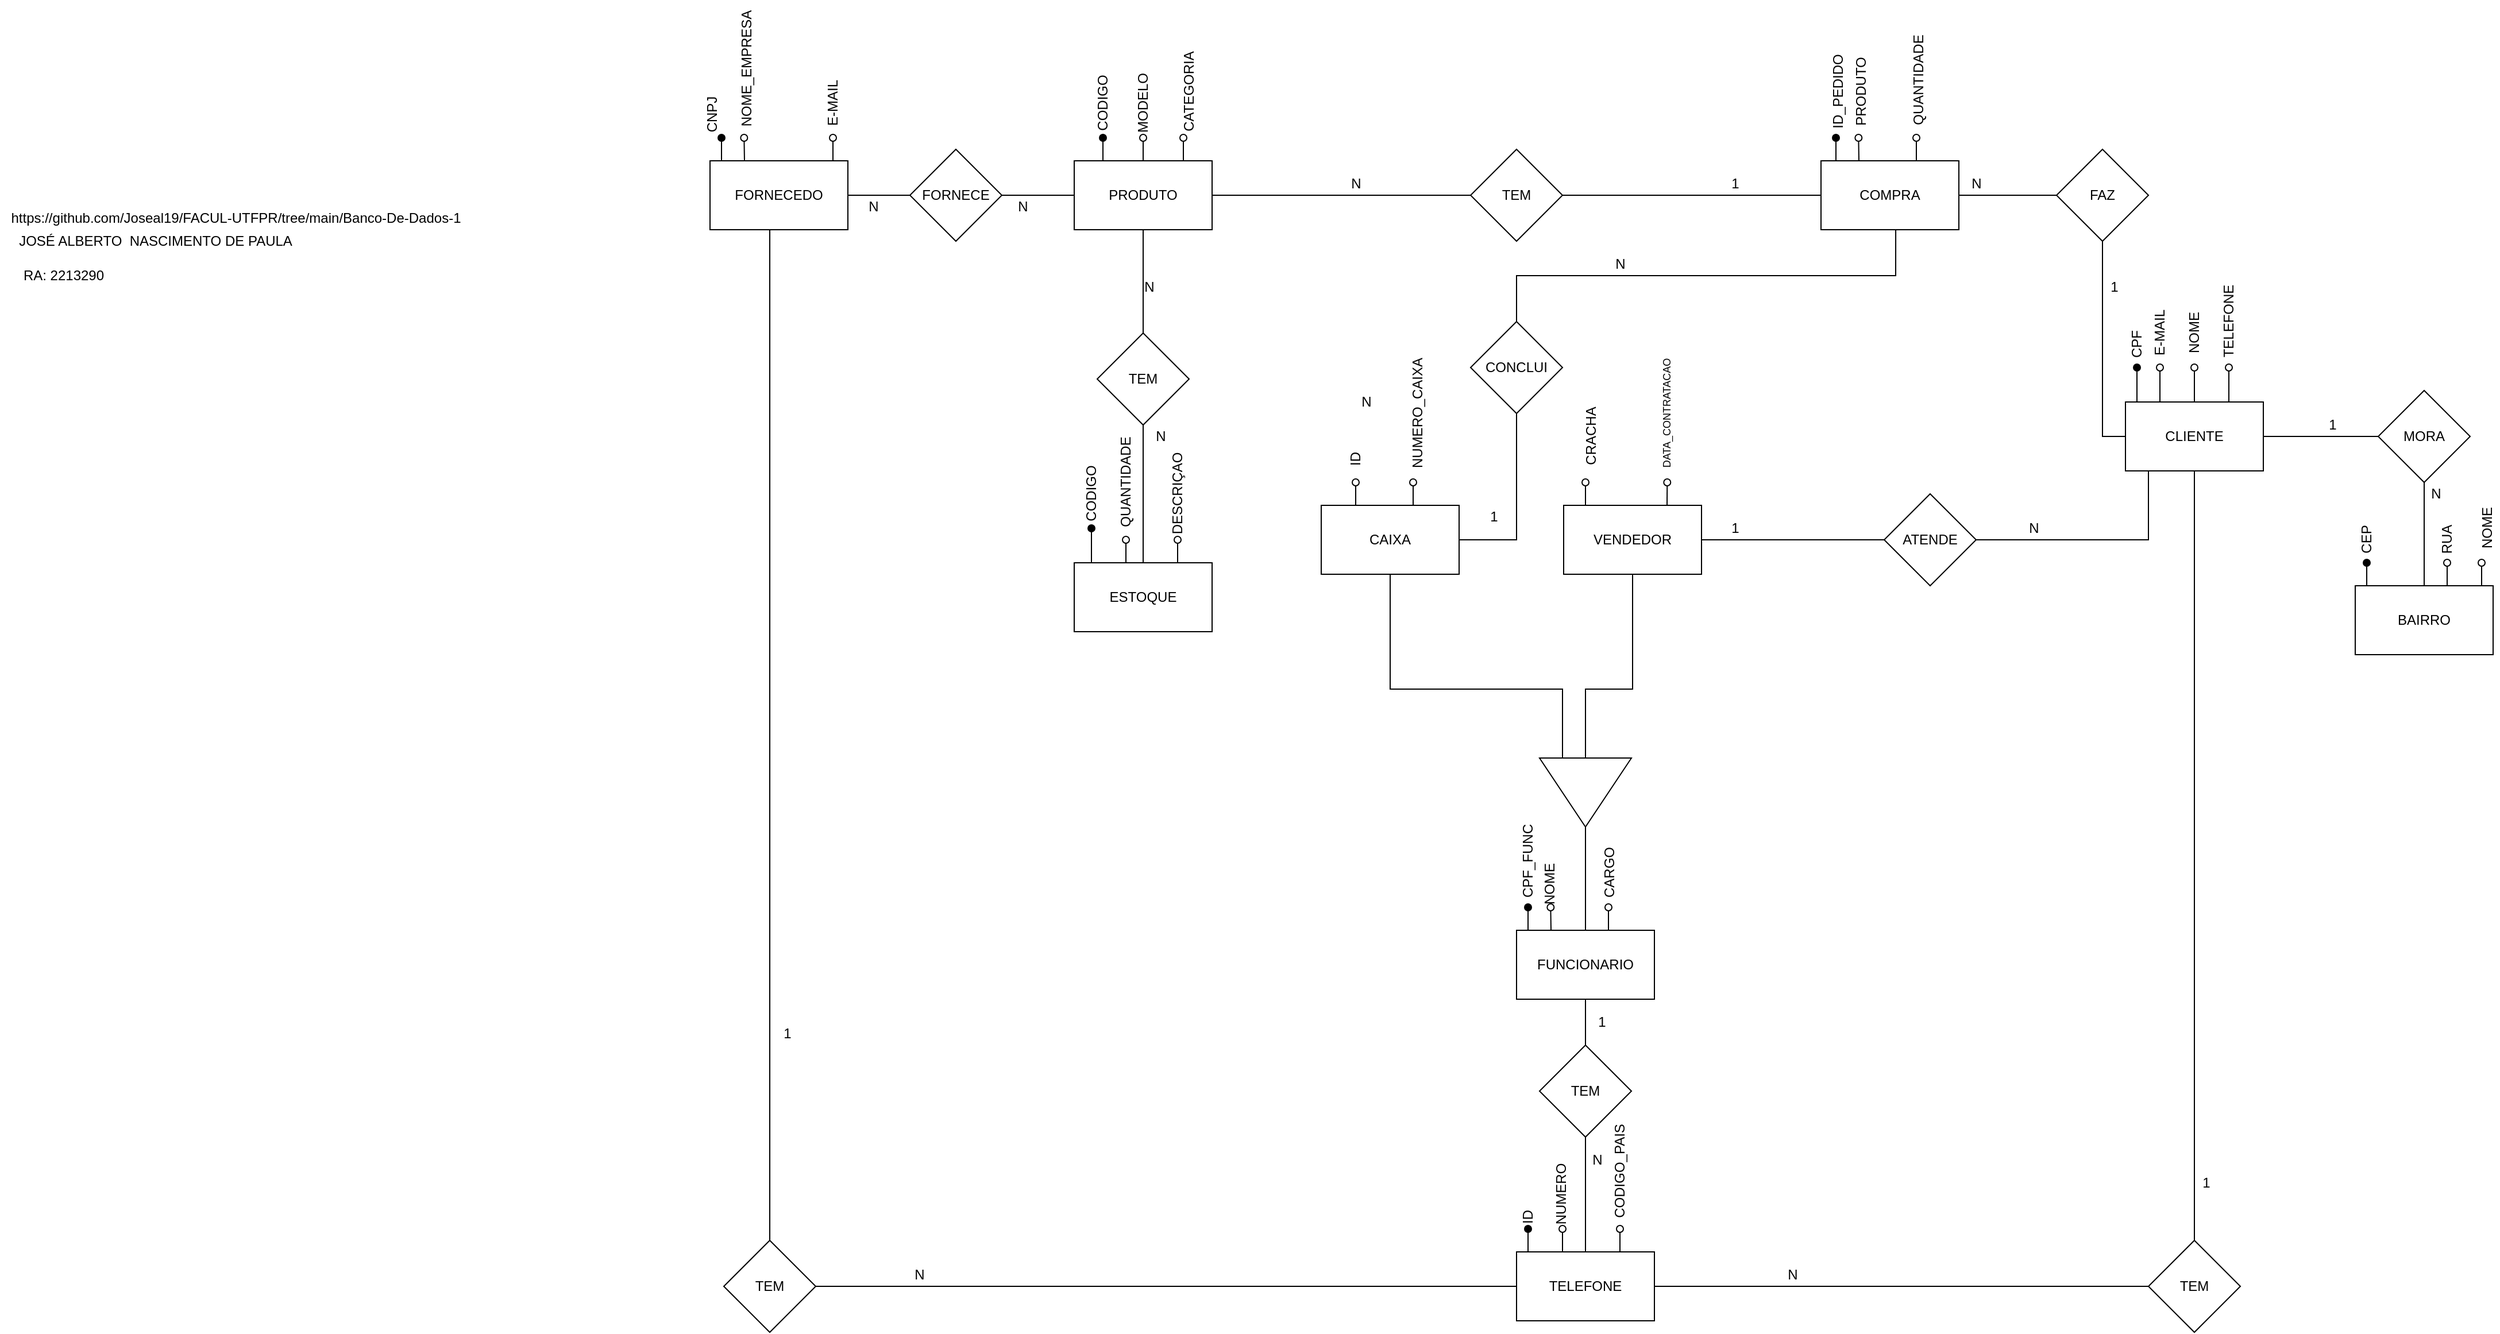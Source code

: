 <mxfile version="19.0.0" type="github">
  <diagram id="Hc7lsqqkSUxHhg8s1E7W" name="Page-1">
    <mxGraphModel dx="2249" dy="1959" grid="1" gridSize="10" guides="1" tooltips="1" connect="1" arrows="1" fold="1" page="1" pageScale="1" pageWidth="827" pageHeight="1169" math="0" shadow="0">
      <root>
        <mxCell id="0" />
        <mxCell id="1" parent="0" />
        <mxCell id="PIWaCqFdl9PoiGD2TJqh-59" style="edgeStyle=orthogonalEdgeStyle;rounded=0;orthogonalLoop=1;jettySize=auto;html=1;exitX=0.25;exitY=0;exitDx=0;exitDy=0;endArrow=oval;endFill=1;" parent="1" source="PIWaCqFdl9PoiGD2TJqh-56" edge="1">
          <mxGeometry relative="1" as="geometry">
            <mxPoint x="1270" y="300" as="targetPoint" />
          </mxGeometry>
        </mxCell>
        <mxCell id="PIWaCqFdl9PoiGD2TJqh-61" style="edgeStyle=orthogonalEdgeStyle;rounded=0;orthogonalLoop=1;jettySize=auto;html=1;exitX=0.25;exitY=0;exitDx=0;exitDy=0;endArrow=oval;endFill=0;" parent="1" source="PIWaCqFdl9PoiGD2TJqh-56" edge="1">
          <mxGeometry relative="1" as="geometry">
            <mxPoint x="1290" y="300" as="targetPoint" />
          </mxGeometry>
        </mxCell>
        <mxCell id="PIWaCqFdl9PoiGD2TJqh-63" style="edgeStyle=orthogonalEdgeStyle;rounded=0;orthogonalLoop=1;jettySize=auto;html=1;exitX=0.5;exitY=0;exitDx=0;exitDy=0;endArrow=oval;endFill=0;" parent="1" source="PIWaCqFdl9PoiGD2TJqh-56" edge="1">
          <mxGeometry relative="1" as="geometry">
            <mxPoint x="1320" y="300" as="targetPoint" />
          </mxGeometry>
        </mxCell>
        <mxCell id="PIWaCqFdl9PoiGD2TJqh-65" style="edgeStyle=orthogonalEdgeStyle;rounded=0;orthogonalLoop=1;jettySize=auto;html=1;exitX=0.75;exitY=0;exitDx=0;exitDy=0;endArrow=oval;endFill=0;" parent="1" source="PIWaCqFdl9PoiGD2TJqh-56" edge="1">
          <mxGeometry relative="1" as="geometry">
            <mxPoint x="1350" y="300" as="targetPoint" />
          </mxGeometry>
        </mxCell>
        <mxCell id="PIWaCqFdl9PoiGD2TJqh-68" value="" style="edgeStyle=orthogonalEdgeStyle;rounded=0;orthogonalLoop=1;jettySize=auto;html=1;endArrow=none;endFill=0;" parent="1" source="PIWaCqFdl9PoiGD2TJqh-56" target="PIWaCqFdl9PoiGD2TJqh-67" edge="1">
          <mxGeometry relative="1" as="geometry" />
        </mxCell>
        <mxCell id="OBphBxY2XZtndYQNY2jK-30" value="" style="edgeStyle=orthogonalEdgeStyle;rounded=0;orthogonalLoop=1;jettySize=auto;html=1;endArrow=none;endFill=0;" parent="1" source="PIWaCqFdl9PoiGD2TJqh-56" target="OBphBxY2XZtndYQNY2jK-29" edge="1">
          <mxGeometry relative="1" as="geometry">
            <Array as="points">
              <mxPoint x="1240" y="360" />
            </Array>
          </mxGeometry>
        </mxCell>
        <mxCell id="PIWaCqFdl9PoiGD2TJqh-56" value="CLIENTE" style="whiteSpace=wrap;html=1;rounded=0;" parent="1" vertex="1">
          <mxGeometry x="1260" y="330" width="120" height="60" as="geometry" />
        </mxCell>
        <mxCell id="PIWaCqFdl9PoiGD2TJqh-60" value="CPF" style="text;html=1;align=center;verticalAlign=middle;resizable=0;points=[];autosize=1;strokeColor=none;fillColor=none;rotation=-90;" parent="1" vertex="1">
          <mxGeometry x="1250" y="270" width="40" height="20" as="geometry" />
        </mxCell>
        <mxCell id="PIWaCqFdl9PoiGD2TJqh-62" value="E-MAIL" style="text;html=1;align=center;verticalAlign=middle;resizable=0;points=[];autosize=1;strokeColor=none;fillColor=none;rotation=-90;" parent="1" vertex="1">
          <mxGeometry x="1260" y="260" width="60" height="20" as="geometry" />
        </mxCell>
        <mxCell id="PIWaCqFdl9PoiGD2TJqh-64" value="NOME" style="text;html=1;align=center;verticalAlign=middle;resizable=0;points=[];autosize=1;strokeColor=none;fillColor=none;rotation=-90;" parent="1" vertex="1">
          <mxGeometry x="1295" y="260" width="50" height="20" as="geometry" />
        </mxCell>
        <mxCell id="PIWaCqFdl9PoiGD2TJqh-66" value="TELEFONE" style="text;html=1;align=center;verticalAlign=middle;resizable=0;points=[];autosize=1;strokeColor=none;fillColor=none;rotation=-90;" parent="1" vertex="1">
          <mxGeometry x="1310" y="250" width="80" height="20" as="geometry" />
        </mxCell>
        <mxCell id="PIWaCqFdl9PoiGD2TJqh-70" value="" style="edgeStyle=orthogonalEdgeStyle;rounded=0;orthogonalLoop=1;jettySize=auto;html=1;endArrow=none;endFill=0;" parent="1" source="PIWaCqFdl9PoiGD2TJqh-67" target="PIWaCqFdl9PoiGD2TJqh-69" edge="1">
          <mxGeometry relative="1" as="geometry" />
        </mxCell>
        <mxCell id="PIWaCqFdl9PoiGD2TJqh-67" value="MORA" style="rhombus;whiteSpace=wrap;html=1;rounded=0;" parent="1" vertex="1">
          <mxGeometry x="1480" y="320" width="80" height="80" as="geometry" />
        </mxCell>
        <mxCell id="PIWaCqFdl9PoiGD2TJqh-71" style="edgeStyle=orthogonalEdgeStyle;rounded=0;orthogonalLoop=1;jettySize=auto;html=1;exitX=0.25;exitY=0;exitDx=0;exitDy=0;endArrow=oval;endFill=1;" parent="1" source="PIWaCqFdl9PoiGD2TJqh-69" edge="1">
          <mxGeometry relative="1" as="geometry">
            <mxPoint x="1470" y="470" as="targetPoint" />
          </mxGeometry>
        </mxCell>
        <mxCell id="PIWaCqFdl9PoiGD2TJqh-73" style="edgeStyle=orthogonalEdgeStyle;rounded=0;orthogonalLoop=1;jettySize=auto;html=1;exitX=0.75;exitY=0;exitDx=0;exitDy=0;endArrow=oval;endFill=0;" parent="1" source="PIWaCqFdl9PoiGD2TJqh-69" edge="1">
          <mxGeometry relative="1" as="geometry">
            <mxPoint x="1540" y="470" as="targetPoint" />
          </mxGeometry>
        </mxCell>
        <mxCell id="PIWaCqFdl9PoiGD2TJqh-76" style="edgeStyle=orthogonalEdgeStyle;rounded=0;orthogonalLoop=1;jettySize=auto;html=1;exitX=0.75;exitY=0;exitDx=0;exitDy=0;endArrow=oval;endFill=0;" parent="1" source="PIWaCqFdl9PoiGD2TJqh-69" edge="1">
          <mxGeometry relative="1" as="geometry">
            <mxPoint x="1570" y="470" as="targetPoint" />
          </mxGeometry>
        </mxCell>
        <mxCell id="PIWaCqFdl9PoiGD2TJqh-69" value="BAIRRO" style="whiteSpace=wrap;html=1;rounded=0;" parent="1" vertex="1">
          <mxGeometry x="1460" y="490" width="120" height="60" as="geometry" />
        </mxCell>
        <mxCell id="PIWaCqFdl9PoiGD2TJqh-72" value="CEP" style="text;html=1;align=center;verticalAlign=middle;resizable=0;points=[];autosize=1;strokeColor=none;fillColor=none;rotation=-90;" parent="1" vertex="1">
          <mxGeometry x="1450" y="440" width="40" height="20" as="geometry" />
        </mxCell>
        <mxCell id="PIWaCqFdl9PoiGD2TJqh-75" value="RUA" style="text;html=1;align=center;verticalAlign=middle;resizable=0;points=[];autosize=1;strokeColor=none;fillColor=none;rotation=-90;" parent="1" vertex="1">
          <mxGeometry x="1520" y="440" width="40" height="20" as="geometry" />
        </mxCell>
        <mxCell id="PIWaCqFdl9PoiGD2TJqh-78" value="NOME" style="text;html=1;align=center;verticalAlign=middle;resizable=0;points=[];autosize=1;strokeColor=none;fillColor=none;rotation=-90;" parent="1" vertex="1">
          <mxGeometry x="1550" y="430" width="50" height="20" as="geometry" />
        </mxCell>
        <mxCell id="PIWaCqFdl9PoiGD2TJqh-79" value="1" style="text;html=1;align=center;verticalAlign=middle;resizable=0;points=[];autosize=1;strokeColor=none;fillColor=none;" parent="1" vertex="1">
          <mxGeometry x="1430" y="340" width="20" height="20" as="geometry" />
        </mxCell>
        <mxCell id="PIWaCqFdl9PoiGD2TJqh-80" value="N" style="text;html=1;align=center;verticalAlign=middle;resizable=0;points=[];autosize=1;strokeColor=none;fillColor=none;" parent="1" vertex="1">
          <mxGeometry x="1520" y="400" width="20" height="20" as="geometry" />
        </mxCell>
        <mxCell id="OBphBxY2XZtndYQNY2jK-12" style="edgeStyle=orthogonalEdgeStyle;rounded=0;orthogonalLoop=1;jettySize=auto;html=1;endArrow=none;endFill=0;" parent="1" source="PIWaCqFdl9PoiGD2TJqh-97" target="PIWaCqFdl9PoiGD2TJqh-113" edge="1">
          <mxGeometry relative="1" as="geometry">
            <Array as="points">
              <mxPoint x="831" y="580" />
              <mxPoint x="790" y="580" />
            </Array>
          </mxGeometry>
        </mxCell>
        <mxCell id="OBphBxY2XZtndYQNY2jK-41" value="" style="edgeStyle=orthogonalEdgeStyle;rounded=0;orthogonalLoop=1;jettySize=auto;html=1;endArrow=none;endFill=0;" parent="1" source="PIWaCqFdl9PoiGD2TJqh-97" target="OBphBxY2XZtndYQNY2jK-40" edge="1">
          <mxGeometry relative="1" as="geometry">
            <Array as="points">
              <mxPoint x="1055" y="455" />
            </Array>
          </mxGeometry>
        </mxCell>
        <mxCell id="OBphBxY2XZtndYQNY2jK-43" style="edgeStyle=orthogonalEdgeStyle;rounded=0;orthogonalLoop=1;jettySize=auto;html=1;exitX=0.75;exitY=0;exitDx=0;exitDy=0;endArrow=oval;endFill=0;" parent="1" source="PIWaCqFdl9PoiGD2TJqh-97" edge="1">
          <mxGeometry relative="1" as="geometry">
            <mxPoint x="861.143" y="400" as="targetPoint" />
          </mxGeometry>
        </mxCell>
        <mxCell id="OBphBxY2XZtndYQNY2jK-108" style="edgeStyle=orthogonalEdgeStyle;rounded=0;orthogonalLoop=1;jettySize=auto;html=1;exitX=0.25;exitY=0;exitDx=0;exitDy=0;fontSize=9;endArrow=oval;endFill=0;" parent="1" source="PIWaCqFdl9PoiGD2TJqh-97" edge="1">
          <mxGeometry relative="1" as="geometry">
            <mxPoint x="790" y="400" as="targetPoint" />
          </mxGeometry>
        </mxCell>
        <mxCell id="PIWaCqFdl9PoiGD2TJqh-97" value="VENDEDOR" style="whiteSpace=wrap;html=1;rounded=0;" parent="1" vertex="1">
          <mxGeometry x="771" y="420" width="120" height="60" as="geometry" />
        </mxCell>
        <mxCell id="PIWaCqFdl9PoiGD2TJqh-106" style="edgeStyle=orthogonalEdgeStyle;rounded=0;orthogonalLoop=1;jettySize=auto;html=1;exitX=0.75;exitY=0;exitDx=0;exitDy=0;endArrow=oval;endFill=0;" parent="1" source="PIWaCqFdl9PoiGD2TJqh-107" edge="1">
          <mxGeometry relative="1" as="geometry">
            <mxPoint x="640" y="400" as="targetPoint" />
          </mxGeometry>
        </mxCell>
        <mxCell id="PIWaCqFdl9PoiGD2TJqh-111" style="edgeStyle=orthogonalEdgeStyle;rounded=0;orthogonalLoop=1;jettySize=auto;html=1;exitX=0.25;exitY=0;exitDx=0;exitDy=0;endArrow=oval;endFill=0;" parent="1" source="PIWaCqFdl9PoiGD2TJqh-107" edge="1">
          <mxGeometry relative="1" as="geometry">
            <mxPoint x="590" y="400" as="targetPoint" />
          </mxGeometry>
        </mxCell>
        <mxCell id="OBphBxY2XZtndYQNY2jK-147" style="edgeStyle=orthogonalEdgeStyle;rounded=0;orthogonalLoop=1;jettySize=auto;html=1;fontSize=12;endArrow=none;endFill=0;entryX=0;entryY=0.75;entryDx=0;entryDy=0;" parent="1" source="PIWaCqFdl9PoiGD2TJqh-107" target="PIWaCqFdl9PoiGD2TJqh-113" edge="1">
          <mxGeometry relative="1" as="geometry">
            <mxPoint x="770" y="630.0" as="targetPoint" />
            <Array as="points">
              <mxPoint x="620" y="580" />
              <mxPoint x="770" y="580" />
            </Array>
          </mxGeometry>
        </mxCell>
        <mxCell id="OBphBxY2XZtndYQNY2jK-148" style="edgeStyle=orthogonalEdgeStyle;rounded=0;orthogonalLoop=1;jettySize=auto;html=1;fontSize=12;endArrow=none;endFill=0;" parent="1" source="PIWaCqFdl9PoiGD2TJqh-107" target="OBphBxY2XZtndYQNY2jK-149" edge="1">
          <mxGeometry relative="1" as="geometry">
            <mxPoint x="730" y="300" as="targetPoint" />
          </mxGeometry>
        </mxCell>
        <mxCell id="PIWaCqFdl9PoiGD2TJqh-107" value="CAIXA" style="whiteSpace=wrap;html=1;rounded=0;" parent="1" vertex="1">
          <mxGeometry x="560" y="420" width="120" height="60" as="geometry" />
        </mxCell>
        <mxCell id="PIWaCqFdl9PoiGD2TJqh-112" value="ID" style="text;html=1;align=center;verticalAlign=middle;resizable=0;points=[];autosize=1;strokeColor=none;fillColor=none;rotation=-90;" parent="1" vertex="1">
          <mxGeometry x="575" y="370" width="30" height="20" as="geometry" />
        </mxCell>
        <mxCell id="PIWaCqFdl9PoiGD2TJqh-120" value="" style="edgeStyle=orthogonalEdgeStyle;rounded=0;orthogonalLoop=1;jettySize=auto;html=1;endArrow=none;endFill=0;" parent="1" source="PIWaCqFdl9PoiGD2TJqh-113" target="PIWaCqFdl9PoiGD2TJqh-119" edge="1">
          <mxGeometry relative="1" as="geometry" />
        </mxCell>
        <mxCell id="PIWaCqFdl9PoiGD2TJqh-113" value="" style="triangle;whiteSpace=wrap;html=1;rotation=90;" parent="1" vertex="1">
          <mxGeometry x="760" y="630" width="60" height="80" as="geometry" />
        </mxCell>
        <mxCell id="PIWaCqFdl9PoiGD2TJqh-121" style="edgeStyle=orthogonalEdgeStyle;rounded=0;orthogonalLoop=1;jettySize=auto;html=1;exitX=0.25;exitY=0;exitDx=0;exitDy=0;endArrow=oval;endFill=1;" parent="1" source="PIWaCqFdl9PoiGD2TJqh-119" edge="1">
          <mxGeometry relative="1" as="geometry">
            <mxPoint x="740" y="770" as="targetPoint" />
          </mxGeometry>
        </mxCell>
        <mxCell id="PIWaCqFdl9PoiGD2TJqh-123" style="edgeStyle=orthogonalEdgeStyle;rounded=0;orthogonalLoop=1;jettySize=auto;html=1;exitX=0.25;exitY=0;exitDx=0;exitDy=0;endArrow=oval;endFill=0;" parent="1" source="PIWaCqFdl9PoiGD2TJqh-119" edge="1">
          <mxGeometry relative="1" as="geometry">
            <mxPoint x="759.667" y="770" as="targetPoint" />
          </mxGeometry>
        </mxCell>
        <mxCell id="PIWaCqFdl9PoiGD2TJqh-125" style="edgeStyle=orthogonalEdgeStyle;rounded=0;orthogonalLoop=1;jettySize=auto;html=1;exitX=0.75;exitY=0;exitDx=0;exitDy=0;endArrow=oval;endFill=0;" parent="1" source="PIWaCqFdl9PoiGD2TJqh-119" edge="1">
          <mxGeometry relative="1" as="geometry">
            <mxPoint x="810" y="770" as="targetPoint" />
          </mxGeometry>
        </mxCell>
        <mxCell id="PIWaCqFdl9PoiGD2TJqh-119" value="FUNCIONARIO" style="whiteSpace=wrap;html=1;" parent="1" vertex="1">
          <mxGeometry x="730" y="790" width="120" height="60" as="geometry" />
        </mxCell>
        <mxCell id="PIWaCqFdl9PoiGD2TJqh-122" value="CPF_FUNC" style="text;html=1;align=center;verticalAlign=middle;resizable=0;points=[];autosize=1;strokeColor=none;fillColor=none;rotation=-90;" parent="1" vertex="1">
          <mxGeometry x="700" y="720" width="80" height="20" as="geometry" />
        </mxCell>
        <mxCell id="PIWaCqFdl9PoiGD2TJqh-124" value="NOME" style="text;html=1;align=center;verticalAlign=middle;resizable=0;points=[];autosize=1;strokeColor=none;fillColor=none;rotation=-90;" parent="1" vertex="1">
          <mxGeometry x="734" y="740" width="50" height="20" as="geometry" />
        </mxCell>
        <mxCell id="OBphBxY2XZtndYQNY2jK-33" value="" style="edgeStyle=orthogonalEdgeStyle;rounded=0;orthogonalLoop=1;jettySize=auto;html=1;endArrow=none;endFill=0;" parent="1" source="PIWaCqFdl9PoiGD2TJqh-174" target="OBphBxY2XZtndYQNY2jK-32" edge="1">
          <mxGeometry relative="1" as="geometry" />
        </mxCell>
        <mxCell id="PIWaCqFdl9PoiGD2TJqh-174" value="COMPRA" style="whiteSpace=wrap;html=1;" parent="1" vertex="1">
          <mxGeometry x="995" y="120" width="120" height="60" as="geometry" />
        </mxCell>
        <mxCell id="PIWaCqFdl9PoiGD2TJqh-176" style="edgeStyle=orthogonalEdgeStyle;rounded=0;orthogonalLoop=1;jettySize=auto;html=1;exitX=0.25;exitY=0;exitDx=0;exitDy=0;endArrow=oval;endFill=1;" parent="1" edge="1">
          <mxGeometry relative="1" as="geometry">
            <mxPoint x="1008" y="100" as="targetPoint" />
            <mxPoint x="1028" y="120" as="sourcePoint" />
          </mxGeometry>
        </mxCell>
        <mxCell id="PIWaCqFdl9PoiGD2TJqh-177" style="edgeStyle=orthogonalEdgeStyle;rounded=0;orthogonalLoop=1;jettySize=auto;html=1;exitX=0.25;exitY=0;exitDx=0;exitDy=0;endArrow=oval;endFill=0;" parent="1" edge="1">
          <mxGeometry relative="1" as="geometry">
            <mxPoint x="1027.667" y="100" as="targetPoint" />
            <mxPoint x="1028" y="120" as="sourcePoint" />
          </mxGeometry>
        </mxCell>
        <mxCell id="PIWaCqFdl9PoiGD2TJqh-178" style="edgeStyle=orthogonalEdgeStyle;rounded=0;orthogonalLoop=1;jettySize=auto;html=1;exitX=0.75;exitY=0;exitDx=0;exitDy=0;endArrow=oval;endFill=0;" parent="1" edge="1">
          <mxGeometry relative="1" as="geometry">
            <mxPoint x="1078.0" y="100" as="targetPoint" />
            <mxPoint x="1088.0" y="120" as="sourcePoint" />
          </mxGeometry>
        </mxCell>
        <mxCell id="PIWaCqFdl9PoiGD2TJqh-179" value="ID_PEDIDO" style="text;html=1;align=center;verticalAlign=middle;resizable=0;points=[];autosize=1;strokeColor=none;fillColor=none;rotation=-90;" parent="1" vertex="1">
          <mxGeometry x="970" y="50" width="80" height="20" as="geometry" />
        </mxCell>
        <mxCell id="PIWaCqFdl9PoiGD2TJqh-180" value="PRODUTO&lt;br&gt;" style="text;html=1;align=center;verticalAlign=middle;resizable=0;points=[];autosize=1;strokeColor=none;fillColor=none;rotation=-90;" parent="1" vertex="1">
          <mxGeometry x="990" y="50" width="80" height="20" as="geometry" />
        </mxCell>
        <mxCell id="PIWaCqFdl9PoiGD2TJqh-181" value="QUANTIDADE&lt;br&gt;" style="text;html=1;align=center;verticalAlign=middle;resizable=0;points=[];autosize=1;strokeColor=none;fillColor=none;rotation=-90;" parent="1" vertex="1">
          <mxGeometry x="1035" y="40" width="90" height="20" as="geometry" />
        </mxCell>
        <mxCell id="PIWaCqFdl9PoiGD2TJqh-198" style="edgeStyle=orthogonalEdgeStyle;rounded=0;orthogonalLoop=1;jettySize=auto;html=1;exitX=0.75;exitY=0;exitDx=0;exitDy=0;endArrow=oval;endFill=0;" parent="1" source="PIWaCqFdl9PoiGD2TJqh-191" edge="1">
          <mxGeometry relative="1" as="geometry">
            <mxPoint x="135" y="100" as="targetPoint" />
          </mxGeometry>
        </mxCell>
        <mxCell id="OBphBxY2XZtndYQNY2jK-27" value="" style="edgeStyle=orthogonalEdgeStyle;rounded=0;orthogonalLoop=1;jettySize=auto;html=1;endArrow=none;endFill=0;" parent="1" source="PIWaCqFdl9PoiGD2TJqh-191" target="OBphBxY2XZtndYQNY2jK-26" edge="1">
          <mxGeometry relative="1" as="geometry" />
        </mxCell>
        <mxCell id="PIWaCqFdl9PoiGD2TJqh-191" value="FORNECEDO" style="whiteSpace=wrap;html=1;" parent="1" vertex="1">
          <mxGeometry x="28" y="120" width="120" height="60" as="geometry" />
        </mxCell>
        <mxCell id="PIWaCqFdl9PoiGD2TJqh-192" style="edgeStyle=orthogonalEdgeStyle;rounded=0;orthogonalLoop=1;jettySize=auto;html=1;exitX=0.25;exitY=0;exitDx=0;exitDy=0;endArrow=oval;endFill=1;" parent="1" edge="1">
          <mxGeometry relative="1" as="geometry">
            <mxPoint x="38" y="100" as="targetPoint" />
            <mxPoint x="58" y="120" as="sourcePoint" />
          </mxGeometry>
        </mxCell>
        <mxCell id="PIWaCqFdl9PoiGD2TJqh-193" style="edgeStyle=orthogonalEdgeStyle;rounded=0;orthogonalLoop=1;jettySize=auto;html=1;exitX=0.25;exitY=0;exitDx=0;exitDy=0;endArrow=oval;endFill=0;" parent="1" edge="1">
          <mxGeometry relative="1" as="geometry">
            <mxPoint x="57.667" y="100" as="targetPoint" />
            <mxPoint x="58" y="120" as="sourcePoint" />
          </mxGeometry>
        </mxCell>
        <mxCell id="PIWaCqFdl9PoiGD2TJqh-195" value="CNPJ" style="text;html=1;align=center;verticalAlign=middle;resizable=0;points=[];autosize=1;strokeColor=none;fillColor=none;rotation=-90;" parent="1" vertex="1">
          <mxGeometry x="5" y="70" width="50" height="20" as="geometry" />
        </mxCell>
        <mxCell id="PIWaCqFdl9PoiGD2TJqh-196" value="NOME_EMPRESA" style="text;html=1;align=center;verticalAlign=middle;resizable=0;points=[];autosize=1;strokeColor=none;fillColor=none;rotation=-90;" parent="1" vertex="1">
          <mxGeometry y="30" width="120" height="20" as="geometry" />
        </mxCell>
        <mxCell id="PIWaCqFdl9PoiGD2TJqh-199" value="E-MAIL" style="text;html=1;align=center;verticalAlign=middle;resizable=0;points=[];autosize=1;strokeColor=none;fillColor=none;rotation=-90;" parent="1" vertex="1">
          <mxGeometry x="105" y="60" width="60" height="20" as="geometry" />
        </mxCell>
        <mxCell id="PIWaCqFdl9PoiGD2TJqh-223" value="JOSÉ ALBERTO&amp;nbsp; NASCIMENTO DE PAULA" style="text;html=1;align=center;verticalAlign=middle;resizable=0;points=[];autosize=1;strokeColor=none;fillColor=none;" parent="1" vertex="1">
          <mxGeometry x="-580" y="180" width="250" height="20" as="geometry" />
        </mxCell>
        <mxCell id="PIWaCqFdl9PoiGD2TJqh-224" value="RA: 2213290" style="text;html=1;align=center;verticalAlign=middle;resizable=0;points=[];autosize=1;strokeColor=none;fillColor=none;" parent="1" vertex="1">
          <mxGeometry x="-580" y="210" width="90" height="20" as="geometry" />
        </mxCell>
        <mxCell id="OBphBxY2XZtndYQNY2jK-49" value="" style="edgeStyle=orthogonalEdgeStyle;rounded=0;orthogonalLoop=1;jettySize=auto;html=1;endArrow=none;endFill=0;" parent="1" source="OBphBxY2XZtndYQNY2jK-1" target="OBphBxY2XZtndYQNY2jK-48" edge="1">
          <mxGeometry relative="1" as="geometry" />
        </mxCell>
        <mxCell id="OBphBxY2XZtndYQNY2jK-94" style="edgeStyle=orthogonalEdgeStyle;rounded=0;orthogonalLoop=1;jettySize=auto;html=1;exitX=0.25;exitY=0;exitDx=0;exitDy=0;endArrow=oval;endFill=1;" parent="1" source="OBphBxY2XZtndYQNY2jK-1" edge="1">
          <mxGeometry relative="1" as="geometry">
            <mxPoint x="740" y="1050" as="targetPoint" />
          </mxGeometry>
        </mxCell>
        <mxCell id="OBphBxY2XZtndYQNY2jK-96" style="edgeStyle=orthogonalEdgeStyle;rounded=0;orthogonalLoop=1;jettySize=auto;html=1;exitX=0.25;exitY=0;exitDx=0;exitDy=0;endArrow=oval;endFill=0;" parent="1" source="OBphBxY2XZtndYQNY2jK-1" edge="1">
          <mxGeometry relative="1" as="geometry">
            <mxPoint x="770" y="1050" as="targetPoint" />
          </mxGeometry>
        </mxCell>
        <mxCell id="OBphBxY2XZtndYQNY2jK-99" style="edgeStyle=orthogonalEdgeStyle;rounded=0;orthogonalLoop=1;jettySize=auto;html=1;exitX=0.75;exitY=0;exitDx=0;exitDy=0;endArrow=oval;endFill=0;" parent="1" source="OBphBxY2XZtndYQNY2jK-1" edge="1">
          <mxGeometry relative="1" as="geometry">
            <mxPoint x="820" y="1050" as="targetPoint" />
          </mxGeometry>
        </mxCell>
        <mxCell id="OBphBxY2XZtndYQNY2jK-144" style="edgeStyle=orthogonalEdgeStyle;rounded=0;orthogonalLoop=1;jettySize=auto;html=1;exitX=1;exitY=0.5;exitDx=0;exitDy=0;entryX=0;entryY=0.5;entryDx=0;entryDy=0;fontSize=12;endArrow=none;endFill=0;" parent="1" source="OBphBxY2XZtndYQNY2jK-1" target="OBphBxY2XZtndYQNY2jK-143" edge="1">
          <mxGeometry relative="1" as="geometry" />
        </mxCell>
        <mxCell id="OBphBxY2XZtndYQNY2jK-1" value="TELEFONE" style="whiteSpace=wrap;html=1;" parent="1" vertex="1">
          <mxGeometry x="730" y="1070" width="120" height="60" as="geometry" />
        </mxCell>
        <mxCell id="OBphBxY2XZtndYQNY2jK-59" value="" style="edgeStyle=orthogonalEdgeStyle;rounded=0;orthogonalLoop=1;jettySize=auto;html=1;endArrow=none;endFill=0;" parent="1" source="OBphBxY2XZtndYQNY2jK-26" target="OBphBxY2XZtndYQNY2jK-55" edge="1">
          <mxGeometry relative="1" as="geometry" />
        </mxCell>
        <mxCell id="OBphBxY2XZtndYQNY2jK-26" value="FORNECE" style="rhombus;whiteSpace=wrap;html=1;" parent="1" vertex="1">
          <mxGeometry x="202" y="110" width="80" height="80" as="geometry" />
        </mxCell>
        <mxCell id="OBphBxY2XZtndYQNY2jK-31" style="edgeStyle=orthogonalEdgeStyle;rounded=0;orthogonalLoop=1;jettySize=auto;html=1;entryX=1;entryY=0.5;entryDx=0;entryDy=0;endArrow=none;endFill=0;" parent="1" source="OBphBxY2XZtndYQNY2jK-29" target="PIWaCqFdl9PoiGD2TJqh-174" edge="1">
          <mxGeometry relative="1" as="geometry">
            <Array as="points">
              <mxPoint x="1200" y="150" />
            </Array>
          </mxGeometry>
        </mxCell>
        <mxCell id="OBphBxY2XZtndYQNY2jK-29" value="FAZ" style="rhombus;whiteSpace=wrap;html=1;rounded=0;" parent="1" vertex="1">
          <mxGeometry x="1200" y="110" width="80" height="80" as="geometry" />
        </mxCell>
        <mxCell id="OBphBxY2XZtndYQNY2jK-32" value="TEM" style="rhombus;whiteSpace=wrap;html=1;" parent="1" vertex="1">
          <mxGeometry x="690" y="110" width="80" height="80" as="geometry" />
        </mxCell>
        <mxCell id="OBphBxY2XZtndYQNY2jK-146" style="edgeStyle=orthogonalEdgeStyle;rounded=0;orthogonalLoop=1;jettySize=auto;html=1;fontSize=12;endArrow=none;endFill=0;entryX=0;entryY=1;entryDx=0;entryDy=0;" parent="1" source="OBphBxY2XZtndYQNY2jK-40" target="PIWaCqFdl9PoiGD2TJqh-56" edge="1">
          <mxGeometry relative="1" as="geometry">
            <mxPoint x="1270" y="400" as="targetPoint" />
            <Array as="points">
              <mxPoint x="1280" y="450" />
              <mxPoint x="1280" y="390" />
            </Array>
          </mxGeometry>
        </mxCell>
        <mxCell id="OBphBxY2XZtndYQNY2jK-40" value="ATENDE" style="rhombus;whiteSpace=wrap;html=1;rounded=0;" parent="1" vertex="1">
          <mxGeometry x="1050" y="410" width="80" height="80" as="geometry" />
        </mxCell>
        <mxCell id="OBphBxY2XZtndYQNY2jK-51" style="edgeStyle=orthogonalEdgeStyle;rounded=0;orthogonalLoop=1;jettySize=auto;html=1;exitX=0.5;exitY=0;exitDx=0;exitDy=0;entryX=0.5;entryY=1;entryDx=0;entryDy=0;endArrow=none;endFill=0;" parent="1" source="OBphBxY2XZtndYQNY2jK-48" target="PIWaCqFdl9PoiGD2TJqh-119" edge="1">
          <mxGeometry relative="1" as="geometry" />
        </mxCell>
        <mxCell id="OBphBxY2XZtndYQNY2jK-52" style="edgeStyle=orthogonalEdgeStyle;rounded=0;orthogonalLoop=1;jettySize=auto;html=1;endArrow=none;endFill=0;exitX=0.5;exitY=0;exitDx=0;exitDy=0;" parent="1" source="OBphBxY2XZtndYQNY2jK-139" target="PIWaCqFdl9PoiGD2TJqh-191" edge="1">
          <mxGeometry relative="1" as="geometry">
            <mxPoint x="390" y="500.0" as="targetPoint" />
            <mxPoint x="88" y="940" as="sourcePoint" />
            <Array as="points">
              <mxPoint x="80" y="590" />
              <mxPoint x="80" y="590" />
            </Array>
          </mxGeometry>
        </mxCell>
        <mxCell id="OBphBxY2XZtndYQNY2jK-48" value="TEM" style="rhombus;whiteSpace=wrap;html=1;" parent="1" vertex="1">
          <mxGeometry x="750" y="890" width="80" height="80" as="geometry" />
        </mxCell>
        <mxCell id="OBphBxY2XZtndYQNY2jK-68" style="edgeStyle=orthogonalEdgeStyle;rounded=0;orthogonalLoop=1;jettySize=auto;html=1;exitX=0.25;exitY=0;exitDx=0;exitDy=0;endArrow=oval;endFill=1;" parent="1" source="OBphBxY2XZtndYQNY2jK-55" edge="1">
          <mxGeometry relative="1" as="geometry">
            <mxPoint x="370" y="100" as="targetPoint" />
          </mxGeometry>
        </mxCell>
        <mxCell id="OBphBxY2XZtndYQNY2jK-93" style="edgeStyle=orthogonalEdgeStyle;rounded=0;orthogonalLoop=1;jettySize=auto;html=1;entryX=0;entryY=0.5;entryDx=0;entryDy=0;endArrow=none;endFill=0;" parent="1" source="OBphBxY2XZtndYQNY2jK-55" target="OBphBxY2XZtndYQNY2jK-32" edge="1">
          <mxGeometry relative="1" as="geometry" />
        </mxCell>
        <mxCell id="OBphBxY2XZtndYQNY2jK-101" style="edgeStyle=orthogonalEdgeStyle;rounded=0;orthogonalLoop=1;jettySize=auto;html=1;endArrow=oval;endFill=0;" parent="1" source="OBphBxY2XZtndYQNY2jK-55" edge="1">
          <mxGeometry relative="1" as="geometry">
            <mxPoint x="405" y="100" as="targetPoint" />
          </mxGeometry>
        </mxCell>
        <mxCell id="OBphBxY2XZtndYQNY2jK-104" style="edgeStyle=orthogonalEdgeStyle;rounded=0;orthogonalLoop=1;jettySize=auto;html=1;exitX=0.75;exitY=0;exitDx=0;exitDy=0;endArrow=oval;endFill=0;" parent="1" source="OBphBxY2XZtndYQNY2jK-55" edge="1">
          <mxGeometry relative="1" as="geometry">
            <mxPoint x="440" y="100" as="targetPoint" />
          </mxGeometry>
        </mxCell>
        <mxCell id="OBphBxY2XZtndYQNY2jK-55" value="PRODUTO" style="whiteSpace=wrap;html=1;" parent="1" vertex="1">
          <mxGeometry x="345" y="120" width="120" height="60" as="geometry" />
        </mxCell>
        <mxCell id="OBphBxY2XZtndYQNY2jK-64" value="" style="edgeStyle=orthogonalEdgeStyle;rounded=0;orthogonalLoop=1;jettySize=auto;html=1;endArrow=none;endFill=0;startArrow=none;" parent="1" source="OBphBxY2XZtndYQNY2jK-130" target="OBphBxY2XZtndYQNY2jK-55" edge="1">
          <mxGeometry relative="1" as="geometry">
            <mxPoint x="405" y="330" as="sourcePoint" />
          </mxGeometry>
        </mxCell>
        <mxCell id="OBphBxY2XZtndYQNY2jK-69" value="CODIGO" style="text;html=1;align=center;verticalAlign=middle;resizable=0;points=[];autosize=1;strokeColor=none;fillColor=none;rotation=-90;" parent="1" vertex="1">
          <mxGeometry x="340" y="60" width="60" height="20" as="geometry" />
        </mxCell>
        <mxCell id="OBphBxY2XZtndYQNY2jK-95" value="ID" style="text;html=1;align=center;verticalAlign=middle;resizable=0;points=[];autosize=1;strokeColor=none;fillColor=none;rotation=-90;" parent="1" vertex="1">
          <mxGeometry x="725" y="1030" width="30" height="20" as="geometry" />
        </mxCell>
        <mxCell id="OBphBxY2XZtndYQNY2jK-98" value="NUMERO" style="text;html=1;align=center;verticalAlign=middle;resizable=0;points=[];autosize=1;strokeColor=none;fillColor=none;rotation=-90;" parent="1" vertex="1">
          <mxGeometry x="734" y="1010" width="70" height="20" as="geometry" />
        </mxCell>
        <mxCell id="OBphBxY2XZtndYQNY2jK-100" value="CODIGO_PAIS" style="text;html=1;align=center;verticalAlign=middle;resizable=0;points=[];autosize=1;strokeColor=none;fillColor=none;rotation=-90;" parent="1" vertex="1">
          <mxGeometry x="770" y="990" width="100" height="20" as="geometry" />
        </mxCell>
        <mxCell id="OBphBxY2XZtndYQNY2jK-103" value="MODELO" style="text;html=1;align=center;verticalAlign=middle;resizable=0;points=[];autosize=1;strokeColor=none;fillColor=none;rotation=-90;" parent="1" vertex="1">
          <mxGeometry x="370" y="60" width="70" height="20" as="geometry" />
        </mxCell>
        <mxCell id="OBphBxY2XZtndYQNY2jK-105" value="CATEGORIA" style="text;html=1;align=center;verticalAlign=middle;resizable=0;points=[];autosize=1;strokeColor=none;fillColor=none;rotation=-90;" parent="1" vertex="1">
          <mxGeometry x="400" y="50" width="90" height="20" as="geometry" />
        </mxCell>
        <mxCell id="OBphBxY2XZtndYQNY2jK-106" value="NUMERO_CAIXA&lt;br&gt;" style="text;html=1;align=center;verticalAlign=middle;resizable=0;points=[];autosize=1;strokeColor=none;fillColor=none;rotation=-90;" parent="1" vertex="1">
          <mxGeometry x="589" y="330" width="110" height="20" as="geometry" />
        </mxCell>
        <mxCell id="OBphBxY2XZtndYQNY2jK-107" value="&lt;font style=&quot;font-size: 9px&quot;&gt;DATA_CONTRATACAO&lt;/font&gt;" style="text;html=1;align=center;verticalAlign=middle;resizable=0;points=[];autosize=1;strokeColor=none;fillColor=none;rotation=-90;" parent="1" vertex="1">
          <mxGeometry x="805" y="330" width="110" height="20" as="geometry" />
        </mxCell>
        <mxCell id="OBphBxY2XZtndYQNY2jK-109" value="&lt;font style=&quot;font-size: 12px&quot;&gt;CRACHA&lt;/font&gt;" style="text;html=1;align=center;verticalAlign=middle;resizable=0;points=[];autosize=1;strokeColor=none;fillColor=none;fontSize=9;rotation=-90;" parent="1" vertex="1">
          <mxGeometry x="760" y="350" width="70" height="20" as="geometry" />
        </mxCell>
        <mxCell id="OBphBxY2XZtndYQNY2jK-111" value="&lt;font style=&quot;font-size: 12px&quot;&gt;CARGO&lt;/font&gt;" style="text;html=1;align=center;verticalAlign=middle;resizable=0;points=[];autosize=1;strokeColor=none;fillColor=none;fontSize=9;rotation=-90;" parent="1" vertex="1">
          <mxGeometry x="781" y="730" width="60" height="20" as="geometry" />
        </mxCell>
        <UserObject label="" link="https://github.com/Joseal19/FACUL-UTFPR/tree/main/Banco-De-Dados-1/Modelo%20Entidade-Relacionamento" id="OBphBxY2XZtndYQNY2jK-113">
          <mxCell style="shape=image;html=1;verticalAlign=top;verticalLabelPosition=bottom;labelBackgroundColor=#ffffff;imageAspect=0;aspect=fixed;image=https://cdn4.iconfinder.com/data/icons/socialcones/508/Github-128.png;fontSize=12;" parent="1" vertex="1">
            <mxGeometry x="-580" y="76" width="74" height="74" as="geometry" />
          </mxCell>
        </UserObject>
        <mxCell id="OBphBxY2XZtndYQNY2jK-116" value="1" style="text;html=1;align=center;verticalAlign=middle;resizable=0;points=[];autosize=1;strokeColor=none;fillColor=none;fontSize=12;" parent="1" vertex="1">
          <mxGeometry x="794" y="860" width="20" height="20" as="geometry" />
        </mxCell>
        <mxCell id="OBphBxY2XZtndYQNY2jK-117" value="N" style="text;html=1;align=center;verticalAlign=middle;resizable=0;points=[];autosize=1;strokeColor=none;fillColor=none;fontSize=12;" parent="1" vertex="1">
          <mxGeometry x="790" y="980" width="20" height="20" as="geometry" />
        </mxCell>
        <mxCell id="OBphBxY2XZtndYQNY2jK-118" value="1" style="text;html=1;align=center;verticalAlign=middle;resizable=0;points=[];autosize=1;strokeColor=none;fillColor=none;fontSize=12;" parent="1" vertex="1">
          <mxGeometry x="85" y="870" width="20" height="20" as="geometry" />
        </mxCell>
        <mxCell id="OBphBxY2XZtndYQNY2jK-120" value="N" style="text;html=1;align=center;verticalAlign=middle;resizable=0;points=[];autosize=1;strokeColor=none;fillColor=none;fontSize=12;" parent="1" vertex="1">
          <mxGeometry x="160" y="150" width="20" height="20" as="geometry" />
        </mxCell>
        <mxCell id="OBphBxY2XZtndYQNY2jK-121" value="N" style="text;html=1;align=center;verticalAlign=middle;resizable=0;points=[];autosize=1;strokeColor=none;fillColor=none;fontSize=12;" parent="1" vertex="1">
          <mxGeometry x="290" y="150" width="20" height="20" as="geometry" />
        </mxCell>
        <mxCell id="OBphBxY2XZtndYQNY2jK-122" value="1" style="text;html=1;align=center;verticalAlign=middle;resizable=0;points=[];autosize=1;strokeColor=none;fillColor=none;fontSize=12;" parent="1" vertex="1">
          <mxGeometry x="910" y="430" width="20" height="20" as="geometry" />
        </mxCell>
        <mxCell id="OBphBxY2XZtndYQNY2jK-124" value="N" style="text;html=1;align=center;verticalAlign=middle;resizable=0;points=[];autosize=1;strokeColor=none;fillColor=none;fontSize=12;" parent="1" vertex="1">
          <mxGeometry x="589" y="320" width="20" height="20" as="geometry" />
        </mxCell>
        <mxCell id="OBphBxY2XZtndYQNY2jK-129" value="N" style="text;html=1;align=center;verticalAlign=middle;resizable=0;points=[];autosize=1;strokeColor=none;fillColor=none;fontSize=12;" parent="1" vertex="1">
          <mxGeometry x="400" y="220" width="20" height="20" as="geometry" />
        </mxCell>
        <mxCell id="OBphBxY2XZtndYQNY2jK-132" value="" style="edgeStyle=orthogonalEdgeStyle;rounded=0;orthogonalLoop=1;jettySize=auto;html=1;fontSize=12;endArrow=none;endFill=0;" parent="1" source="OBphBxY2XZtndYQNY2jK-130" target="OBphBxY2XZtndYQNY2jK-131" edge="1">
          <mxGeometry relative="1" as="geometry" />
        </mxCell>
        <mxCell id="OBphBxY2XZtndYQNY2jK-133" style="edgeStyle=orthogonalEdgeStyle;rounded=0;orthogonalLoop=1;jettySize=auto;html=1;exitX=0.25;exitY=0;exitDx=0;exitDy=0;fontSize=12;endArrow=oval;endFill=1;" parent="1" source="OBphBxY2XZtndYQNY2jK-131" edge="1">
          <mxGeometry relative="1" as="geometry">
            <mxPoint x="360" y="440" as="targetPoint" />
          </mxGeometry>
        </mxCell>
        <mxCell id="OBphBxY2XZtndYQNY2jK-135" style="edgeStyle=orthogonalEdgeStyle;rounded=0;orthogonalLoop=1;jettySize=auto;html=1;exitX=0.75;exitY=0;exitDx=0;exitDy=0;fontSize=12;endArrow=oval;endFill=0;" parent="1" source="OBphBxY2XZtndYQNY2jK-131" edge="1">
          <mxGeometry relative="1" as="geometry">
            <mxPoint x="435" y="450" as="targetPoint" />
          </mxGeometry>
        </mxCell>
        <mxCell id="OBphBxY2XZtndYQNY2jK-137" style="edgeStyle=orthogonalEdgeStyle;rounded=0;orthogonalLoop=1;jettySize=auto;html=1;exitX=0.25;exitY=0;exitDx=0;exitDy=0;fontSize=12;endArrow=oval;endFill=0;" parent="1" source="OBphBxY2XZtndYQNY2jK-131" edge="1">
          <mxGeometry relative="1" as="geometry">
            <mxPoint x="390" y="450" as="targetPoint" />
          </mxGeometry>
        </mxCell>
        <mxCell id="OBphBxY2XZtndYQNY2jK-131" value="ESTOQUE" style="whiteSpace=wrap;html=1;" parent="1" vertex="1">
          <mxGeometry x="345" y="470" width="120" height="60" as="geometry" />
        </mxCell>
        <mxCell id="OBphBxY2XZtndYQNY2jK-134" value="CODIGO" style="text;html=1;align=center;verticalAlign=middle;resizable=0;points=[];autosize=1;strokeColor=none;fillColor=none;fontSize=12;rotation=-90;" parent="1" vertex="1">
          <mxGeometry x="330" y="400" width="60" height="20" as="geometry" />
        </mxCell>
        <mxCell id="OBphBxY2XZtndYQNY2jK-136" value="DESCRIÇAO" style="text;html=1;align=center;verticalAlign=middle;resizable=0;points=[];autosize=1;strokeColor=none;fillColor=none;fontSize=12;rotation=-90;" parent="1" vertex="1">
          <mxGeometry x="390" y="400" width="90" height="20" as="geometry" />
        </mxCell>
        <mxCell id="OBphBxY2XZtndYQNY2jK-138" value="QUANTIDADE" style="text;html=1;align=center;verticalAlign=middle;resizable=0;points=[];autosize=1;strokeColor=none;fillColor=none;fontSize=12;rotation=-90;" parent="1" vertex="1">
          <mxGeometry x="345" y="390" width="90" height="20" as="geometry" />
        </mxCell>
        <mxCell id="OBphBxY2XZtndYQNY2jK-140" style="edgeStyle=orthogonalEdgeStyle;rounded=0;orthogonalLoop=1;jettySize=auto;html=1;exitX=1;exitY=0.5;exitDx=0;exitDy=0;entryX=0;entryY=0.5;entryDx=0;entryDy=0;fontSize=12;endArrow=none;endFill=0;" parent="1" source="OBphBxY2XZtndYQNY2jK-139" target="OBphBxY2XZtndYQNY2jK-1" edge="1">
          <mxGeometry relative="1" as="geometry" />
        </mxCell>
        <mxCell id="OBphBxY2XZtndYQNY2jK-139" value="TEM" style="rhombus;whiteSpace=wrap;html=1;" parent="1" vertex="1">
          <mxGeometry x="40" y="1060" width="80" height="80" as="geometry" />
        </mxCell>
        <mxCell id="OBphBxY2XZtndYQNY2jK-145" style="edgeStyle=orthogonalEdgeStyle;rounded=0;orthogonalLoop=1;jettySize=auto;html=1;fontSize=12;endArrow=none;endFill=0;" parent="1" source="OBphBxY2XZtndYQNY2jK-143" target="PIWaCqFdl9PoiGD2TJqh-56" edge="1">
          <mxGeometry relative="1" as="geometry" />
        </mxCell>
        <mxCell id="OBphBxY2XZtndYQNY2jK-143" value="TEM" style="rhombus;whiteSpace=wrap;html=1;" parent="1" vertex="1">
          <mxGeometry x="1280" y="1060" width="80" height="80" as="geometry" />
        </mxCell>
        <mxCell id="OBphBxY2XZtndYQNY2jK-150" style="edgeStyle=orthogonalEdgeStyle;rounded=0;orthogonalLoop=1;jettySize=auto;html=1;exitX=0.5;exitY=0;exitDx=0;exitDy=0;entryX=0.542;entryY=1.008;entryDx=0;entryDy=0;entryPerimeter=0;fontSize=12;endArrow=none;endFill=0;" parent="1" source="OBphBxY2XZtndYQNY2jK-149" target="PIWaCqFdl9PoiGD2TJqh-174" edge="1">
          <mxGeometry relative="1" as="geometry" />
        </mxCell>
        <mxCell id="OBphBxY2XZtndYQNY2jK-149" value="CONCLUI" style="rhombus;whiteSpace=wrap;html=1;fontSize=12;" parent="1" vertex="1">
          <mxGeometry x="690" y="260" width="80" height="80" as="geometry" />
        </mxCell>
        <mxCell id="OBphBxY2XZtndYQNY2jK-130" value="TEM" style="rhombus;whiteSpace=wrap;html=1;fontSize=12;" parent="1" vertex="1">
          <mxGeometry x="365" y="270" width="80" height="80" as="geometry" />
        </mxCell>
        <mxCell id="OBphBxY2XZtndYQNY2jK-154" value="" style="edgeStyle=orthogonalEdgeStyle;rounded=0;orthogonalLoop=1;jettySize=auto;html=1;endArrow=none;endFill=0;" parent="1" target="OBphBxY2XZtndYQNY2jK-130" edge="1">
          <mxGeometry relative="1" as="geometry">
            <mxPoint x="405" y="350" as="sourcePoint" />
            <mxPoint x="405" y="180" as="targetPoint" />
            <Array as="points">
              <mxPoint x="405" y="350" />
              <mxPoint x="405" y="350" />
            </Array>
          </mxGeometry>
        </mxCell>
        <mxCell id="OBphBxY2XZtndYQNY2jK-155" value="https://github.com/Joseal19/FACUL-UTFPR/tree/main/Banco-De-Dados-1" style="text;html=1;align=center;verticalAlign=middle;resizable=0;points=[];autosize=1;strokeColor=none;fillColor=none;fontSize=12;" parent="1" vertex="1">
          <mxGeometry x="-590" y="160" width="410" height="20" as="geometry" />
        </mxCell>
        <mxCell id="OBphBxY2XZtndYQNY2jK-156" value="1" style="text;html=1;align=center;verticalAlign=middle;resizable=0;points=[];autosize=1;strokeColor=none;fillColor=none;fontSize=12;" parent="1" vertex="1">
          <mxGeometry x="1240" y="220" width="20" height="20" as="geometry" />
        </mxCell>
        <mxCell id="OBphBxY2XZtndYQNY2jK-157" value="N" style="text;html=1;align=center;verticalAlign=middle;resizable=0;points=[];autosize=1;strokeColor=none;fillColor=none;fontSize=12;" parent="1" vertex="1">
          <mxGeometry x="1120" y="130" width="20" height="20" as="geometry" />
        </mxCell>
        <mxCell id="OBphBxY2XZtndYQNY2jK-159" value="1" style="text;html=1;align=center;verticalAlign=middle;resizable=0;points=[];autosize=1;strokeColor=none;fillColor=none;fontSize=12;" parent="1" vertex="1">
          <mxGeometry x="700" y="420" width="20" height="20" as="geometry" />
        </mxCell>
        <mxCell id="OBphBxY2XZtndYQNY2jK-160" value="N" style="text;html=1;align=center;verticalAlign=middle;resizable=0;points=[];autosize=1;strokeColor=none;fillColor=none;fontSize=12;" parent="1" vertex="1">
          <mxGeometry x="810" y="200" width="20" height="20" as="geometry" />
        </mxCell>
        <mxCell id="OBphBxY2XZtndYQNY2jK-161" value="N" style="text;html=1;align=center;verticalAlign=middle;resizable=0;points=[];autosize=1;strokeColor=none;fillColor=none;fontSize=12;" parent="1" vertex="1">
          <mxGeometry x="1170" y="430" width="20" height="20" as="geometry" />
        </mxCell>
        <mxCell id="OBphBxY2XZtndYQNY2jK-163" value="N" style="text;html=1;align=center;verticalAlign=middle;resizable=0;points=[];autosize=1;strokeColor=none;fillColor=none;fontSize=12;" parent="1" vertex="1">
          <mxGeometry x="200" y="1080" width="20" height="20" as="geometry" />
        </mxCell>
        <mxCell id="OBphBxY2XZtndYQNY2jK-164" value="N" style="text;html=1;align=center;verticalAlign=middle;resizable=0;points=[];autosize=1;strokeColor=none;fillColor=none;fontSize=12;" parent="1" vertex="1">
          <mxGeometry x="960" y="1080" width="20" height="20" as="geometry" />
        </mxCell>
        <mxCell id="OBphBxY2XZtndYQNY2jK-165" value="1" style="text;html=1;align=center;verticalAlign=middle;resizable=0;points=[];autosize=1;strokeColor=none;fillColor=none;fontSize=12;" parent="1" vertex="1">
          <mxGeometry x="1320" y="1000" width="20" height="20" as="geometry" />
        </mxCell>
        <mxCell id="OBphBxY2XZtndYQNY2jK-167" value="N" style="text;html=1;align=center;verticalAlign=middle;resizable=0;points=[];autosize=1;strokeColor=none;fillColor=none;fontSize=12;" parent="1" vertex="1">
          <mxGeometry x="410" y="350" width="20" height="20" as="geometry" />
        </mxCell>
        <mxCell id="OBphBxY2XZtndYQNY2jK-168" value="1" style="text;html=1;align=center;verticalAlign=middle;resizable=0;points=[];autosize=1;strokeColor=none;fillColor=none;fontSize=12;" parent="1" vertex="1">
          <mxGeometry x="910" y="130" width="20" height="20" as="geometry" />
        </mxCell>
        <mxCell id="OBphBxY2XZtndYQNY2jK-169" value="N" style="text;html=1;align=center;verticalAlign=middle;resizable=0;points=[];autosize=1;strokeColor=none;fillColor=none;fontSize=12;" parent="1" vertex="1">
          <mxGeometry x="580" y="130" width="20" height="20" as="geometry" />
        </mxCell>
      </root>
    </mxGraphModel>
  </diagram>
</mxfile>
